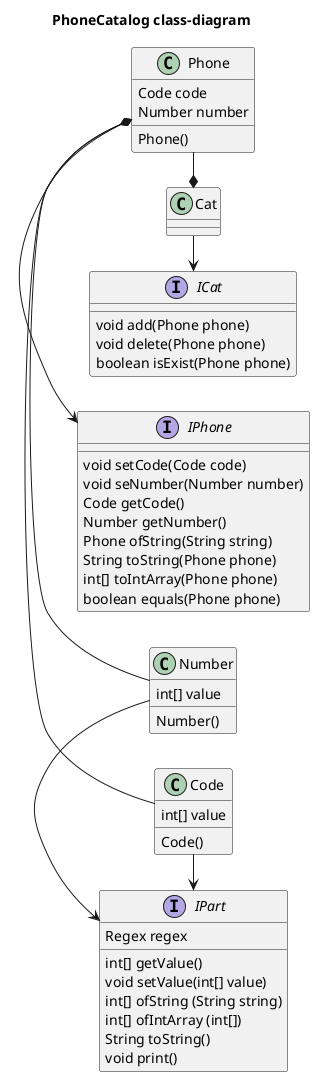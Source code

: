 @startuml
Title "PhoneCatalog class-diagram"
left to right direction
interface IPart {
    Regex regex
    int[] getValue()
    void setValue(int[] value)
    int[] ofString (String string)
    int[] ofIntArray (int[])
    String toString()
    void print()
}
class Code{
    int[] value
    Code()
}
class Number{
    int[] value
    Number()
}
Code -> IPart
Number -> IPart

interface IPhone{
    void setCode(Code code)
    void seNumber(Number number)
    Code getCode()
    Number getNumber()
    Phone ofString(String string)
    String toString(Phone phone)
    int[] toIntArray(Phone phone)
    boolean equals(Phone phone)
}
class Phone{
    Code code
    Number number
    Phone()
}

Phone -> IPhone
Phone *- Number
Phone *- Code

interface ICat{
    void add(Phone phone)
    void delete(Phone phone)
    boolean isExist(Phone phone)
}
class Cat{}
Cat -> ICat
Phone -* Cat


@enduml